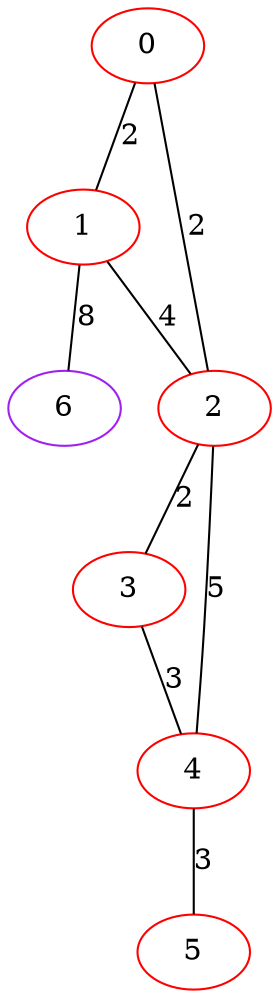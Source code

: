 graph "" {
0 [color=red, weight=1];
1 [color=red, weight=1];
2 [color=red, weight=1];
3 [color=red, weight=1];
4 [color=red, weight=1];
5 [color=red, weight=1];
6 [color=purple, weight=4];
0 -- 1  [key=0, label=2];
0 -- 2  [key=0, label=2];
1 -- 2  [key=0, label=4];
1 -- 6  [key=0, label=8];
2 -- 3  [key=0, label=2];
2 -- 4  [key=0, label=5];
3 -- 4  [key=0, label=3];
4 -- 5  [key=0, label=3];
}
